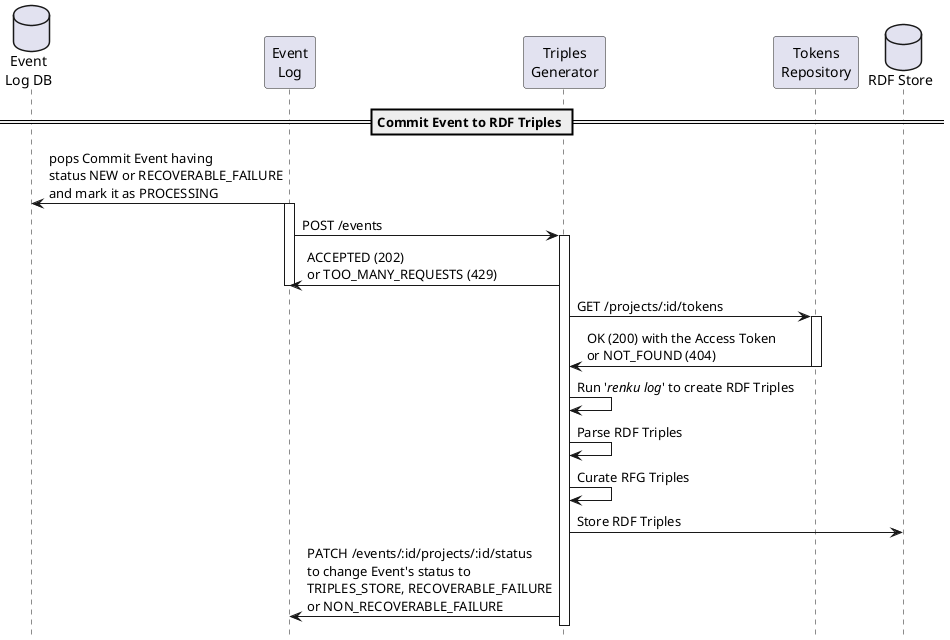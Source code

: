    @startuml
    hide footbox
    skinparam shadowing false

    database "Event\nLog DB" as ELDB
    participant "Event\nLog" as EL
    participant "Triples\nGenerator" as TG
    participant "Tokens\nRepository" as TR
    database "RDF Store" as Jena

    == Commit Event to RDF Triples ==
    EL->ELDB: pops Commit Event having\nstatus NEW or RECOVERABLE_FAILURE\nand mark it as PROCESSING
    activate EL
    EL->TG: POST /events
    activate TG
    TG->EL: ACCEPTED (202)\nor TOO_MANY_REQUESTS (429)
    deactivate EL
    TG->TR: GET /projects/:id/tokens
    activate TR
    TR->TG: OK (200) with the Access Token\nor NOT_FOUND (404)
    deactivate TR
    TG->TG: Run '//renku log//' to create RDF Triples
    TG->TG: Parse RDF Triples
    TG->TG: Curate RFG Triples
    TG->Jena: Store RDF Triples
    TG->EL: PATCH /events/:id/projects/:id/status\nto change Event's status to\nTRIPLES_STORE, RECOVERABLE_FAILURE\nor NON_RECOVERABLE_FAILURE
    deactivate TR

    @enduml
